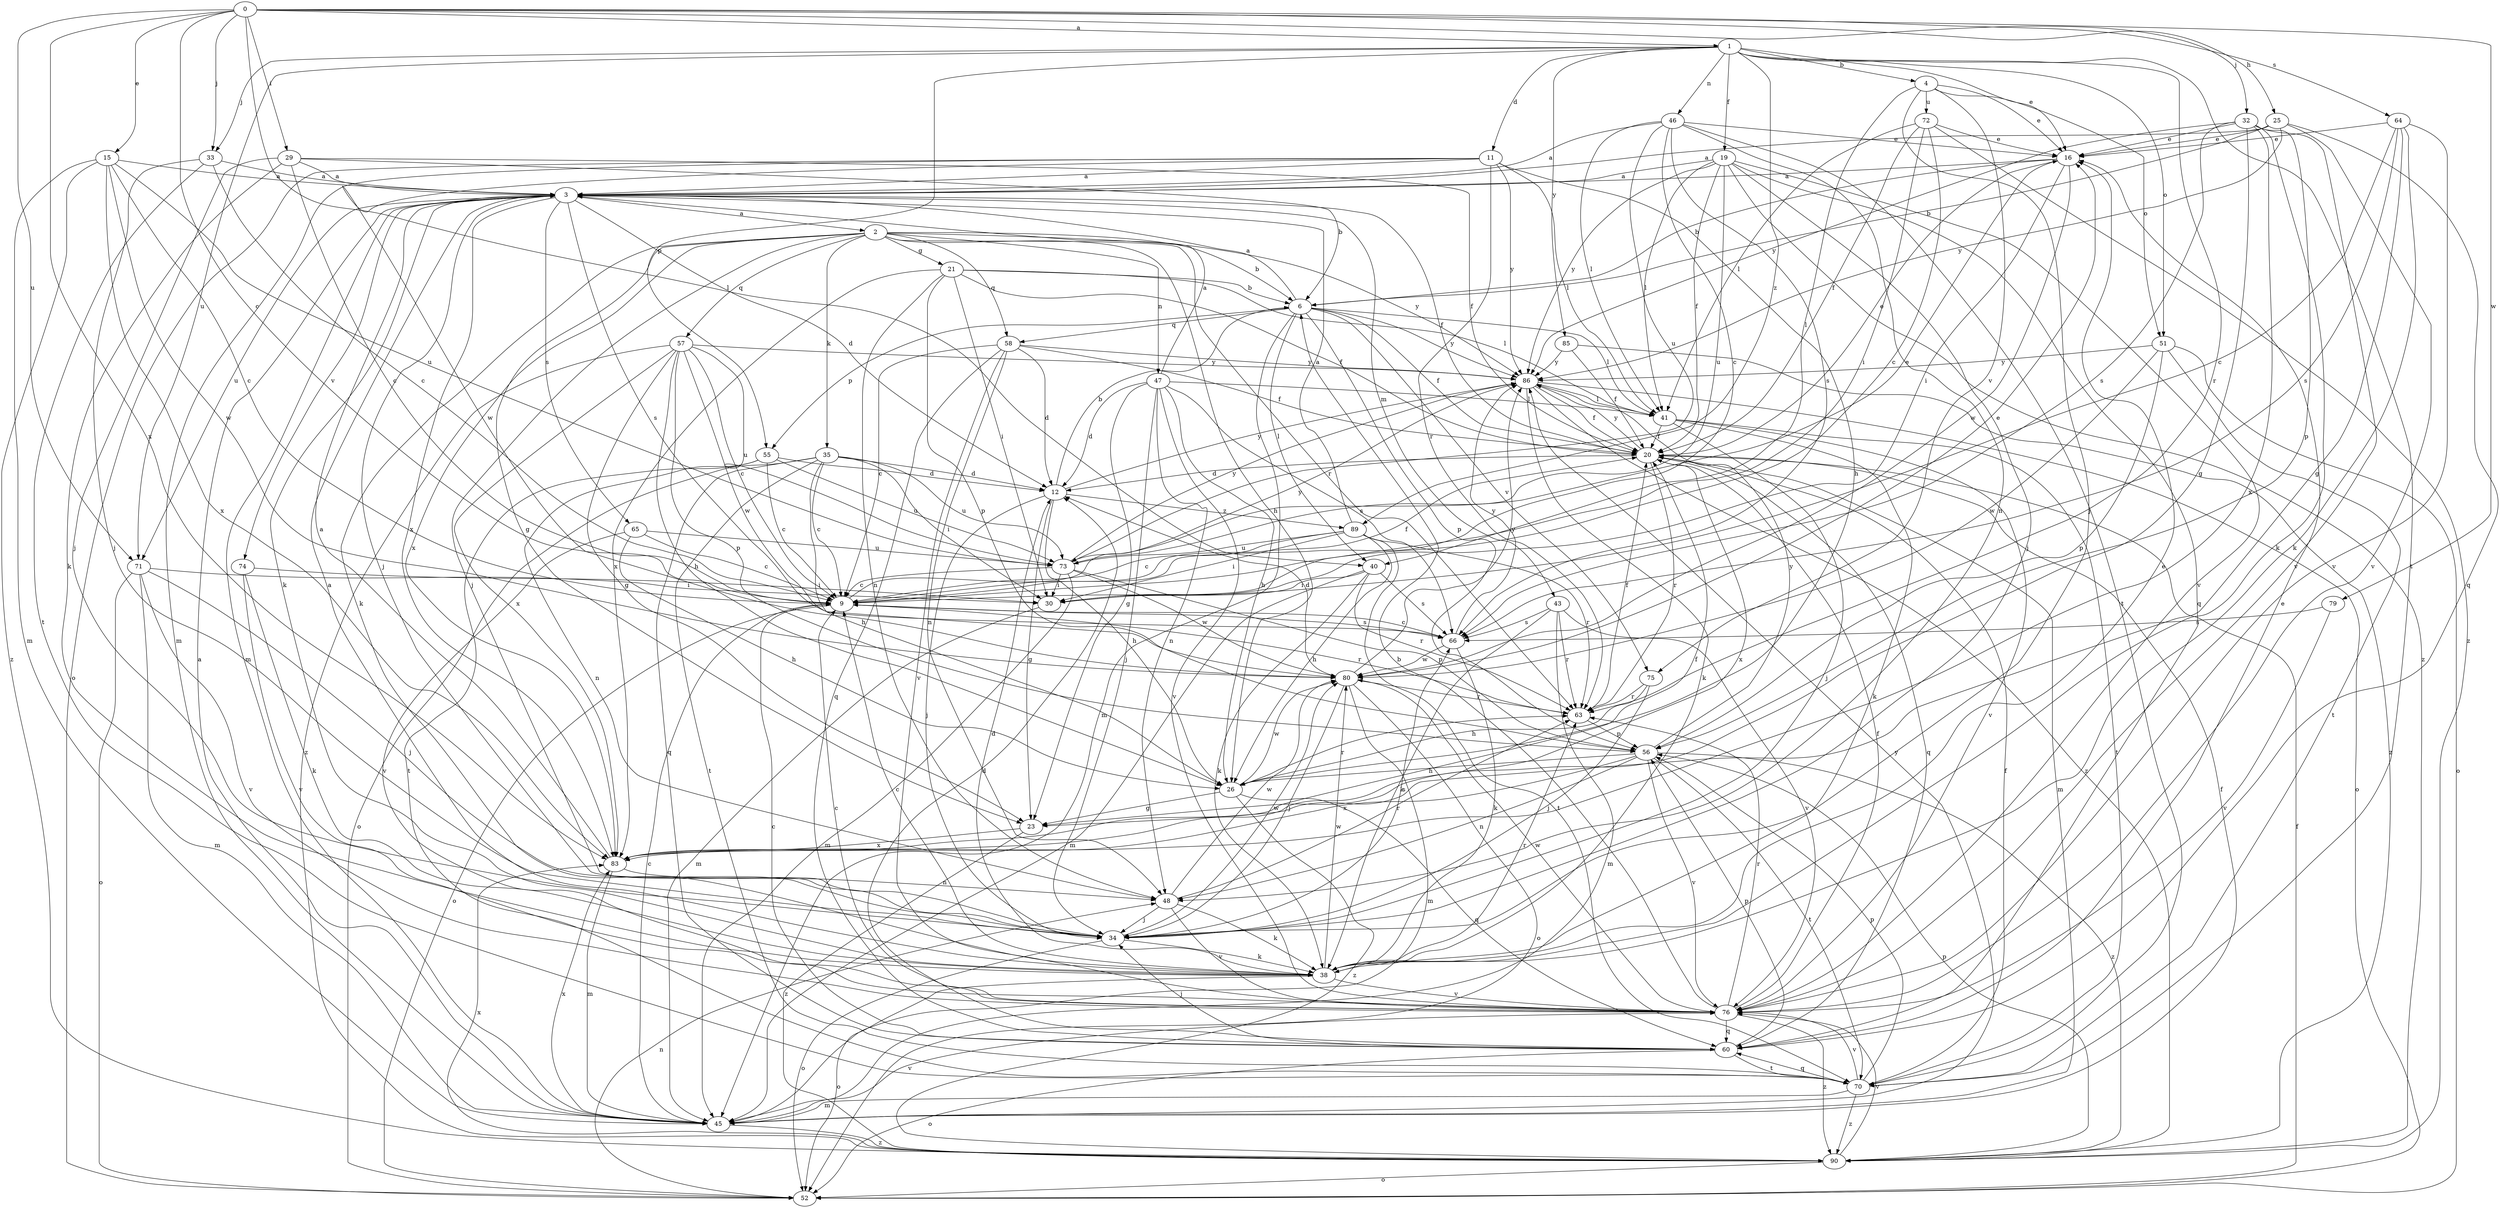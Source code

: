 strict digraph  {
0;
1;
2;
3;
4;
6;
9;
11;
12;
15;
16;
19;
20;
21;
23;
25;
26;
29;
30;
32;
33;
34;
35;
38;
40;
41;
43;
45;
46;
47;
48;
51;
52;
55;
56;
57;
58;
60;
63;
64;
65;
66;
70;
71;
72;
73;
74;
75;
76;
79;
80;
83;
85;
86;
89;
90;
0 -> 1  [label=a];
0 -> 9  [label=c];
0 -> 15  [label=e];
0 -> 25  [label=h];
0 -> 29  [label=i];
0 -> 32  [label=j];
0 -> 33  [label=j];
0 -> 40  [label=l];
0 -> 64  [label=s];
0 -> 71  [label=u];
0 -> 79  [label=w];
0 -> 83  [label=x];
1 -> 4  [label=b];
1 -> 11  [label=d];
1 -> 16  [label=e];
1 -> 19  [label=f];
1 -> 33  [label=j];
1 -> 46  [label=n];
1 -> 51  [label=o];
1 -> 55  [label=p];
1 -> 63  [label=r];
1 -> 70  [label=t];
1 -> 71  [label=u];
1 -> 85  [label=y];
1 -> 89  [label=z];
2 -> 6  [label=b];
2 -> 21  [label=g];
2 -> 23  [label=g];
2 -> 26  [label=h];
2 -> 34  [label=j];
2 -> 35  [label=k];
2 -> 38  [label=k];
2 -> 47  [label=n];
2 -> 57  [label=q];
2 -> 58  [label=q];
2 -> 63  [label=r];
2 -> 83  [label=x];
2 -> 86  [label=y];
3 -> 2  [label=a];
3 -> 12  [label=d];
3 -> 20  [label=f];
3 -> 34  [label=j];
3 -> 38  [label=k];
3 -> 43  [label=m];
3 -> 45  [label=m];
3 -> 65  [label=s];
3 -> 66  [label=s];
3 -> 71  [label=u];
3 -> 74  [label=v];
3 -> 83  [label=x];
4 -> 16  [label=e];
4 -> 34  [label=j];
4 -> 40  [label=l];
4 -> 51  [label=o];
4 -> 72  [label=u];
4 -> 75  [label=v];
6 -> 3  [label=a];
6 -> 20  [label=f];
6 -> 40  [label=l];
6 -> 41  [label=l];
6 -> 45  [label=m];
6 -> 55  [label=p];
6 -> 56  [label=p];
6 -> 58  [label=q];
6 -> 75  [label=v];
6 -> 86  [label=y];
9 -> 20  [label=f];
9 -> 52  [label=o];
9 -> 63  [label=r];
9 -> 66  [label=s];
9 -> 86  [label=y];
11 -> 3  [label=a];
11 -> 26  [label=h];
11 -> 41  [label=l];
11 -> 45  [label=m];
11 -> 52  [label=o];
11 -> 63  [label=r];
11 -> 80  [label=w];
11 -> 86  [label=y];
12 -> 6  [label=b];
12 -> 23  [label=g];
12 -> 26  [label=h];
12 -> 34  [label=j];
12 -> 86  [label=y];
12 -> 89  [label=z];
15 -> 3  [label=a];
15 -> 9  [label=c];
15 -> 45  [label=m];
15 -> 73  [label=u];
15 -> 80  [label=w];
15 -> 83  [label=x];
15 -> 90  [label=z];
16 -> 3  [label=a];
16 -> 6  [label=b];
16 -> 30  [label=i];
16 -> 80  [label=w];
19 -> 3  [label=a];
19 -> 20  [label=f];
19 -> 34  [label=j];
19 -> 41  [label=l];
19 -> 60  [label=q];
19 -> 73  [label=u];
19 -> 76  [label=v];
19 -> 86  [label=y];
19 -> 90  [label=z];
20 -> 12  [label=d];
20 -> 16  [label=e];
20 -> 45  [label=m];
20 -> 60  [label=q];
20 -> 63  [label=r];
20 -> 83  [label=x];
20 -> 86  [label=y];
21 -> 6  [label=b];
21 -> 20  [label=f];
21 -> 30  [label=i];
21 -> 41  [label=l];
21 -> 48  [label=n];
21 -> 56  [label=p];
21 -> 83  [label=x];
23 -> 83  [label=x];
23 -> 90  [label=z];
25 -> 3  [label=a];
25 -> 6  [label=b];
25 -> 16  [label=e];
25 -> 60  [label=q];
25 -> 76  [label=v];
25 -> 86  [label=y];
26 -> 23  [label=g];
26 -> 60  [label=q];
26 -> 63  [label=r];
26 -> 80  [label=w];
26 -> 90  [label=z];
29 -> 3  [label=a];
29 -> 6  [label=b];
29 -> 9  [label=c];
29 -> 20  [label=f];
29 -> 34  [label=j];
29 -> 38  [label=k];
30 -> 45  [label=m];
32 -> 16  [label=e];
32 -> 23  [label=g];
32 -> 38  [label=k];
32 -> 56  [label=p];
32 -> 66  [label=s];
32 -> 76  [label=v];
32 -> 83  [label=x];
32 -> 86  [label=y];
33 -> 3  [label=a];
33 -> 9  [label=c];
33 -> 34  [label=j];
33 -> 70  [label=t];
34 -> 38  [label=k];
34 -> 52  [label=o];
34 -> 66  [label=s];
34 -> 80  [label=w];
35 -> 9  [label=c];
35 -> 12  [label=d];
35 -> 26  [label=h];
35 -> 30  [label=i];
35 -> 52  [label=o];
35 -> 60  [label=q];
35 -> 70  [label=t];
35 -> 73  [label=u];
38 -> 3  [label=a];
38 -> 9  [label=c];
38 -> 12  [label=d];
38 -> 16  [label=e];
38 -> 52  [label=o];
38 -> 63  [label=r];
38 -> 76  [label=v];
38 -> 80  [label=w];
40 -> 30  [label=i];
40 -> 38  [label=k];
40 -> 45  [label=m];
40 -> 63  [label=r];
40 -> 66  [label=s];
41 -> 20  [label=f];
41 -> 34  [label=j];
41 -> 38  [label=k];
41 -> 70  [label=t];
41 -> 76  [label=v];
43 -> 38  [label=k];
43 -> 45  [label=m];
43 -> 63  [label=r];
43 -> 66  [label=s];
43 -> 76  [label=v];
45 -> 3  [label=a];
45 -> 9  [label=c];
45 -> 20  [label=f];
45 -> 76  [label=v];
45 -> 83  [label=x];
45 -> 86  [label=y];
45 -> 90  [label=z];
46 -> 3  [label=a];
46 -> 9  [label=c];
46 -> 16  [label=e];
46 -> 41  [label=l];
46 -> 48  [label=n];
46 -> 66  [label=s];
46 -> 70  [label=t];
46 -> 73  [label=u];
47 -> 3  [label=a];
47 -> 12  [label=d];
47 -> 23  [label=g];
47 -> 26  [label=h];
47 -> 34  [label=j];
47 -> 41  [label=l];
47 -> 48  [label=n];
47 -> 66  [label=s];
47 -> 76  [label=v];
48 -> 34  [label=j];
48 -> 38  [label=k];
48 -> 63  [label=r];
48 -> 76  [label=v];
48 -> 80  [label=w];
51 -> 52  [label=o];
51 -> 56  [label=p];
51 -> 70  [label=t];
51 -> 80  [label=w];
51 -> 86  [label=y];
52 -> 20  [label=f];
52 -> 48  [label=n];
55 -> 9  [label=c];
55 -> 12  [label=d];
55 -> 48  [label=n];
55 -> 70  [label=t];
55 -> 73  [label=u];
56 -> 26  [label=h];
56 -> 48  [label=n];
56 -> 70  [label=t];
56 -> 76  [label=v];
56 -> 83  [label=x];
56 -> 86  [label=y];
56 -> 90  [label=z];
57 -> 9  [label=c];
57 -> 23  [label=g];
57 -> 26  [label=h];
57 -> 56  [label=p];
57 -> 73  [label=u];
57 -> 80  [label=w];
57 -> 83  [label=x];
57 -> 86  [label=y];
57 -> 90  [label=z];
58 -> 9  [label=c];
58 -> 12  [label=d];
58 -> 20  [label=f];
58 -> 48  [label=n];
58 -> 60  [label=q];
58 -> 76  [label=v];
58 -> 86  [label=y];
60 -> 9  [label=c];
60 -> 12  [label=d];
60 -> 16  [label=e];
60 -> 34  [label=j];
60 -> 52  [label=o];
60 -> 56  [label=p];
60 -> 70  [label=t];
63 -> 20  [label=f];
63 -> 56  [label=p];
64 -> 9  [label=c];
64 -> 16  [label=e];
64 -> 23  [label=g];
64 -> 38  [label=k];
64 -> 66  [label=s];
64 -> 76  [label=v];
65 -> 9  [label=c];
65 -> 26  [label=h];
65 -> 73  [label=u];
65 -> 76  [label=v];
66 -> 9  [label=c];
66 -> 38  [label=k];
66 -> 80  [label=w];
66 -> 86  [label=y];
70 -> 20  [label=f];
70 -> 45  [label=m];
70 -> 56  [label=p];
70 -> 60  [label=q];
70 -> 76  [label=v];
70 -> 90  [label=z];
71 -> 30  [label=i];
71 -> 34  [label=j];
71 -> 45  [label=m];
71 -> 52  [label=o];
71 -> 76  [label=v];
72 -> 9  [label=c];
72 -> 16  [label=e];
72 -> 20  [label=f];
72 -> 30  [label=i];
72 -> 41  [label=l];
72 -> 90  [label=z];
73 -> 9  [label=c];
73 -> 16  [label=e];
73 -> 30  [label=i];
73 -> 45  [label=m];
73 -> 56  [label=p];
73 -> 80  [label=w];
73 -> 86  [label=y];
74 -> 30  [label=i];
74 -> 38  [label=k];
74 -> 76  [label=v];
75 -> 26  [label=h];
75 -> 34  [label=j];
75 -> 63  [label=r];
76 -> 6  [label=b];
76 -> 9  [label=c];
76 -> 20  [label=f];
76 -> 60  [label=q];
76 -> 63  [label=r];
76 -> 80  [label=w];
76 -> 90  [label=z];
79 -> 66  [label=s];
79 -> 76  [label=v];
80 -> 12  [label=d];
80 -> 16  [label=e];
80 -> 34  [label=j];
80 -> 45  [label=m];
80 -> 52  [label=o];
80 -> 63  [label=r];
80 -> 86  [label=y];
83 -> 3  [label=a];
83 -> 20  [label=f];
83 -> 45  [label=m];
83 -> 48  [label=n];
85 -> 20  [label=f];
85 -> 86  [label=y];
85 -> 90  [label=z];
86 -> 20  [label=f];
86 -> 38  [label=k];
86 -> 41  [label=l];
86 -> 52  [label=o];
86 -> 90  [label=z];
89 -> 3  [label=a];
89 -> 9  [label=c];
89 -> 26  [label=h];
89 -> 30  [label=i];
89 -> 63  [label=r];
89 -> 70  [label=t];
89 -> 73  [label=u];
90 -> 52  [label=o];
90 -> 56  [label=p];
90 -> 76  [label=v];
90 -> 83  [label=x];
}
